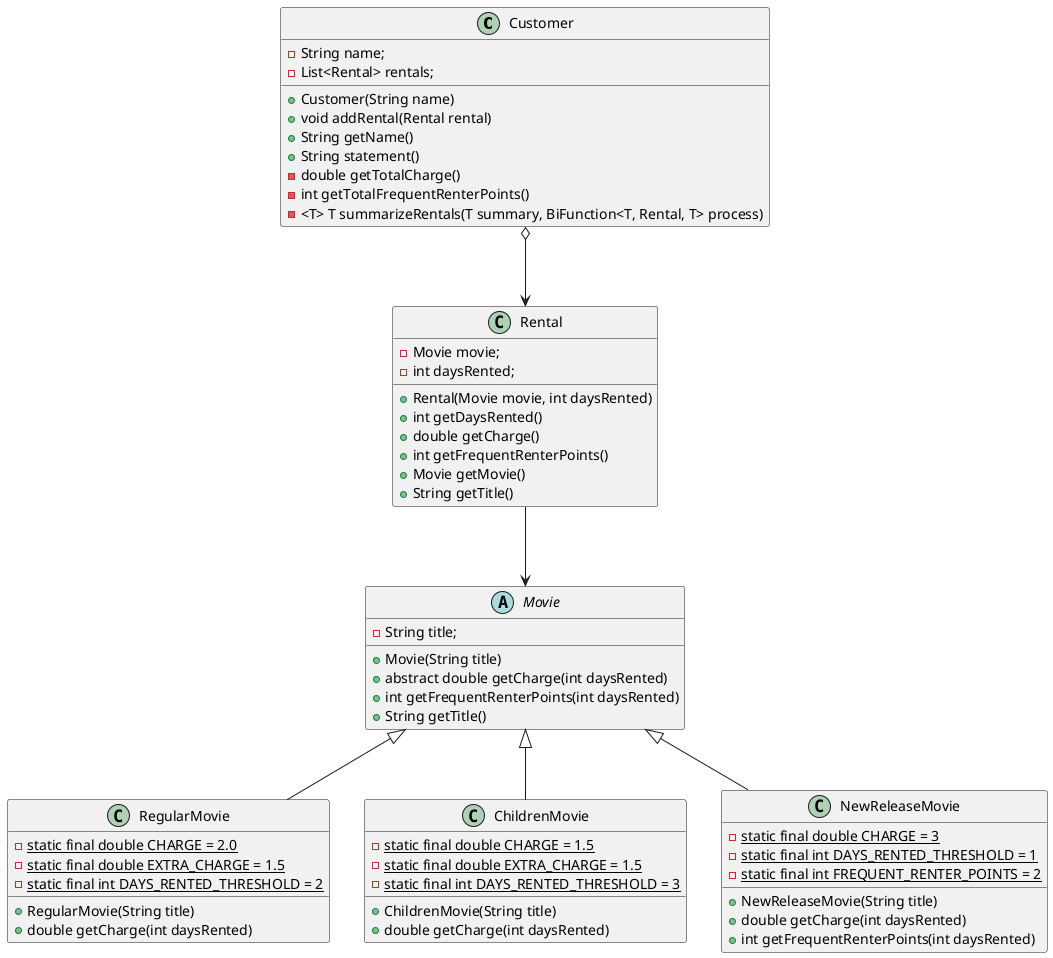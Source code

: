 @startuml movies

class Customer {
    - String name;
    - List<Rental> rentals;
    + Customer(String name)
    + void addRental(Rental rental)
    + String getName()
    + String statement()
    - double getTotalCharge()
    - int getTotalFrequentRenterPoints()
    - <T> T summarizeRentals(T summary, BiFunction<T, Rental, T> process)
}

class Rental {
    - Movie movie;
    - int daysRented;
    + Rental(Movie movie, int daysRented)
    + int getDaysRented()
    + double getCharge()
    + int getFrequentRenterPoints()
    + Movie getMovie()
    + String getTitle()
}

abstract class Movie {
    - String title;
    + Movie(String title)
    + abstract double getCharge(int daysRented)
    + int getFrequentRenterPoints(int daysRented)
    + String getTitle()
}

class RegularMovie {
{static}- static final double CHARGE = 2.0
{static}- static final double EXTRA_CHARGE = 1.5
{static}- static final int DAYS_RENTED_THRESHOLD = 2
    + RegularMovie(String title)
    + double getCharge(int daysRented)
}

class ChildrenMovie {
{static}- static final double CHARGE = 1.5
{static}- static final double EXTRA_CHARGE = 1.5
{static}- static final int DAYS_RENTED_THRESHOLD = 3
    + ChildrenMovie(String title)
    + double getCharge(int daysRented)
}

class NewReleaseMovie {
{static}- static final double CHARGE = 3
{static}- static final int DAYS_RENTED_THRESHOLD = 1
{static}- static final int FREQUENT_RENTER_POINTS = 2
    + NewReleaseMovie(String title)
    + double getCharge(int daysRented)
    + int getFrequentRenterPoints(int daysRented)
}

Customer o-down-> Rental : ""
Rental -down-> Movie : ""
Movie <|-down- RegularMovie
Movie <|-down- ChildrenMovie
Movie <|-down- NewReleaseMovie

@enduml
